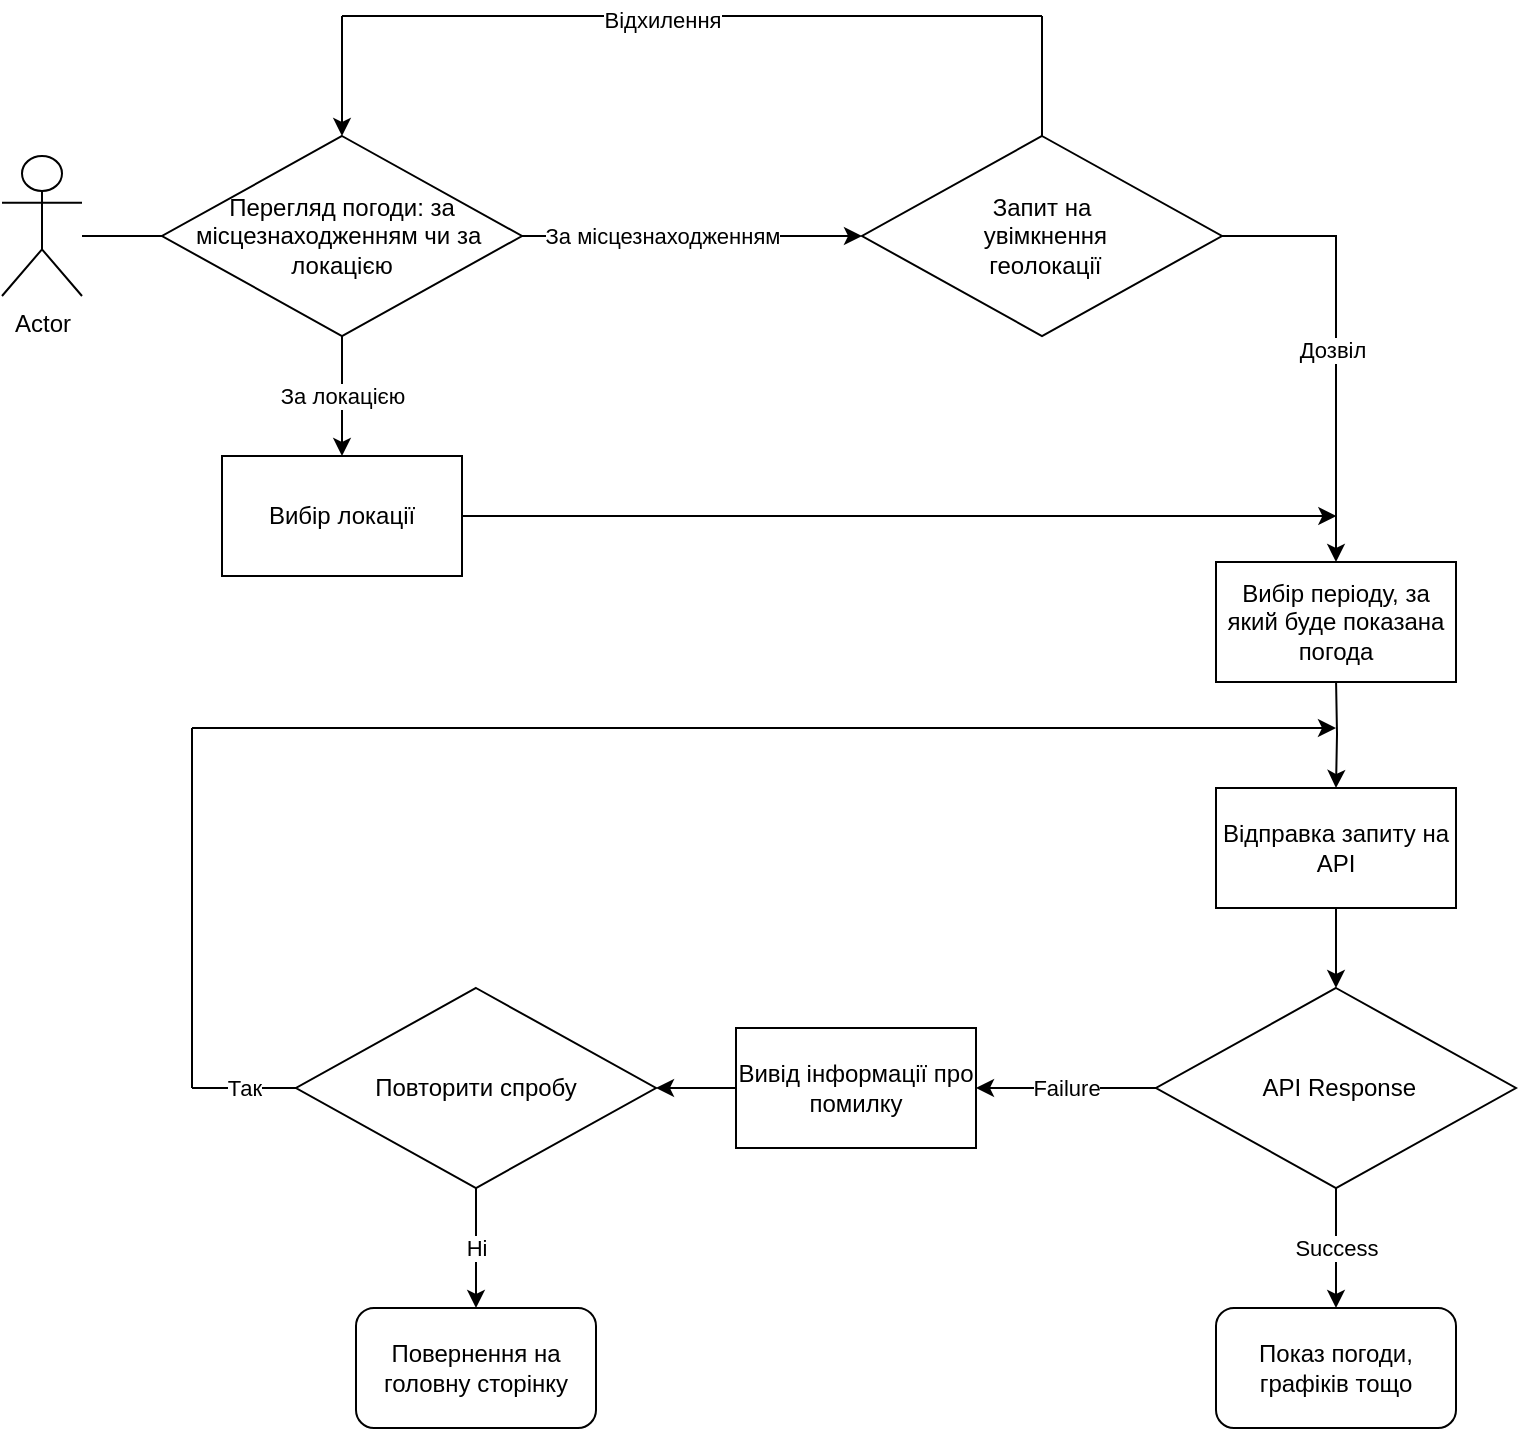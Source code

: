 <mxfile version="13.10.9" type="device"><diagram id="uxrf3dxwMpjmHQMadPdf" name="Page-1"><mxGraphModel dx="1038" dy="588" grid="0" gridSize="10" guides="1" tooltips="1" connect="1" arrows="1" fold="1" page="1" pageScale="1" pageWidth="850" pageHeight="1100" math="0" shadow="0"><root><mxCell id="0"/><mxCell id="1" parent="0"/><mxCell id="2YhMYEgIFFcIX0fNkTJC-1" value="Actor" style="shape=umlActor;verticalLabelPosition=bottom;verticalAlign=top;html=1;outlineConnect=0;" vertex="1" parent="1"><mxGeometry x="45" y="187" width="40" height="70" as="geometry"/></mxCell><mxCell id="iEEilrTTOVxIIW_m6fRs-2" style="edgeStyle=orthogonalEdgeStyle;rounded=0;orthogonalLoop=1;jettySize=auto;html=1;" edge="1" parent="1" source="2YhMYEgIFFcIX0fNkTJC-3"><mxGeometry relative="1" as="geometry"><mxPoint x="475" y="227" as="targetPoint"/></mxGeometry></mxCell><mxCell id="iEEilrTTOVxIIW_m6fRs-3" value="За місцезнаходженням" style="edgeLabel;html=1;align=center;verticalAlign=middle;resizable=0;points=[];" vertex="1" connectable="0" parent="iEEilrTTOVxIIW_m6fRs-2"><mxGeometry x="-0.181" relative="1" as="geometry"><mxPoint as="offset"/></mxGeometry></mxCell><mxCell id="iEEilrTTOVxIIW_m6fRs-16" value="За локацією" style="edgeStyle=orthogonalEdgeStyle;rounded=0;orthogonalLoop=1;jettySize=auto;html=1;entryX=0.5;entryY=0;entryDx=0;entryDy=0;" edge="1" parent="1" source="2YhMYEgIFFcIX0fNkTJC-3" target="iEEilrTTOVxIIW_m6fRs-15"><mxGeometry relative="1" as="geometry"/></mxCell><mxCell id="2YhMYEgIFFcIX0fNkTJC-3" value="&lt;font style=&quot;font-size: 12px&quot;&gt;Перегляд погоди: за місцезнаходженням чи за&amp;nbsp; локацією&lt;/font&gt;" style="rhombus;whiteSpace=wrap;html=1;" vertex="1" parent="1"><mxGeometry x="125" y="177" width="180" height="100" as="geometry"/></mxCell><mxCell id="iEEilrTTOVxIIW_m6fRs-4" value="" style="endArrow=none;html=1;entryX=0;entryY=0.5;entryDx=0;entryDy=0;" edge="1" parent="1" target="2YhMYEgIFFcIX0fNkTJC-3"><mxGeometry width="50" height="50" relative="1" as="geometry"><mxPoint x="85" y="227" as="sourcePoint"/><mxPoint x="485" y="227" as="targetPoint"/></mxGeometry></mxCell><mxCell id="iEEilrTTOVxIIW_m6fRs-40" style="edgeStyle=orthogonalEdgeStyle;rounded=0;orthogonalLoop=1;jettySize=auto;html=1;exitX=1;exitY=0.5;exitDx=0;exitDy=0;" edge="1" parent="1" source="iEEilrTTOVxIIW_m6fRs-5" target="iEEilrTTOVxIIW_m6fRs-14"><mxGeometry relative="1" as="geometry"/></mxCell><mxCell id="iEEilrTTOVxIIW_m6fRs-41" value="Дозвіл" style="edgeLabel;html=1;align=center;verticalAlign=middle;resizable=0;points=[];" vertex="1" connectable="0" parent="iEEilrTTOVxIIW_m6fRs-40"><mxGeometry x="0.034" y="-2" relative="1" as="geometry"><mxPoint as="offset"/></mxGeometry></mxCell><mxCell id="iEEilrTTOVxIIW_m6fRs-5" value="Запит на&lt;br&gt;&amp;nbsp;увімкнення&lt;br&gt;&amp;nbsp;геолокації" style="rhombus;whiteSpace=wrap;html=1;" vertex="1" parent="1"><mxGeometry x="475" y="177" width="180" height="100" as="geometry"/></mxCell><mxCell id="iEEilrTTOVxIIW_m6fRs-7" value="" style="endArrow=none;html=1;entryX=0.5;entryY=0;entryDx=0;entryDy=0;" edge="1" parent="1" target="iEEilrTTOVxIIW_m6fRs-5"><mxGeometry width="50" height="50" relative="1" as="geometry"><mxPoint x="565" y="117" as="sourcePoint"/><mxPoint x="415" y="237" as="targetPoint"/></mxGeometry></mxCell><mxCell id="iEEilrTTOVxIIW_m6fRs-8" value="" style="endArrow=none;html=1;" edge="1" parent="1"><mxGeometry width="50" height="50" relative="1" as="geometry"><mxPoint x="215" y="117" as="sourcePoint"/><mxPoint x="565" y="117" as="targetPoint"/></mxGeometry></mxCell><mxCell id="iEEilrTTOVxIIW_m6fRs-11" value="Відхилення" style="edgeLabel;html=1;align=center;verticalAlign=middle;resizable=0;points=[];" vertex="1" connectable="0" parent="iEEilrTTOVxIIW_m6fRs-8"><mxGeometry x="-0.205" y="-2" relative="1" as="geometry"><mxPoint x="21" as="offset"/></mxGeometry></mxCell><mxCell id="iEEilrTTOVxIIW_m6fRs-9" value="" style="endArrow=classic;html=1;" edge="1" parent="1" target="2YhMYEgIFFcIX0fNkTJC-3"><mxGeometry width="50" height="50" relative="1" as="geometry"><mxPoint x="215" y="117" as="sourcePoint"/><mxPoint x="415" y="237" as="targetPoint"/></mxGeometry></mxCell><mxCell id="iEEilrTTOVxIIW_m6fRs-19" style="edgeStyle=orthogonalEdgeStyle;rounded=0;orthogonalLoop=1;jettySize=auto;html=1;exitX=0.5;exitY=1;exitDx=0;exitDy=0;entryX=0.5;entryY=0;entryDx=0;entryDy=0;" edge="1" parent="1" target="iEEilrTTOVxIIW_m6fRs-18"><mxGeometry relative="1" as="geometry"><mxPoint x="712" y="448" as="sourcePoint"/></mxGeometry></mxCell><mxCell id="iEEilrTTOVxIIW_m6fRs-14" value="Вибір періоду, за який буде показана погода" style="rounded=0;whiteSpace=wrap;html=1;" vertex="1" parent="1"><mxGeometry x="652" y="390" width="120" height="60" as="geometry"/></mxCell><mxCell id="iEEilrTTOVxIIW_m6fRs-42" style="edgeStyle=orthogonalEdgeStyle;rounded=0;orthogonalLoop=1;jettySize=auto;html=1;" edge="1" parent="1" source="iEEilrTTOVxIIW_m6fRs-15"><mxGeometry relative="1" as="geometry"><mxPoint x="712.177" y="367" as="targetPoint"/></mxGeometry></mxCell><mxCell id="iEEilrTTOVxIIW_m6fRs-15" value="Вибір локації" style="rounded=0;whiteSpace=wrap;html=1;" vertex="1" parent="1"><mxGeometry x="155" y="337" width="120" height="60" as="geometry"/></mxCell><mxCell id="iEEilrTTOVxIIW_m6fRs-25" style="edgeStyle=orthogonalEdgeStyle;rounded=0;orthogonalLoop=1;jettySize=auto;html=1;entryX=0.5;entryY=0;entryDx=0;entryDy=0;" edge="1" parent="1" source="iEEilrTTOVxIIW_m6fRs-18" target="iEEilrTTOVxIIW_m6fRs-20"><mxGeometry relative="1" as="geometry"/></mxCell><mxCell id="iEEilrTTOVxIIW_m6fRs-18" value="Відправка запиту на API" style="rounded=0;whiteSpace=wrap;html=1;" vertex="1" parent="1"><mxGeometry x="652" y="503" width="120" height="60" as="geometry"/></mxCell><mxCell id="iEEilrTTOVxIIW_m6fRs-27" value="Success" style="edgeStyle=orthogonalEdgeStyle;rounded=0;orthogonalLoop=1;jettySize=auto;html=1;entryX=0.5;entryY=0;entryDx=0;entryDy=0;" edge="1" parent="1" source="iEEilrTTOVxIIW_m6fRs-20" target="iEEilrTTOVxIIW_m6fRs-26"><mxGeometry relative="1" as="geometry"/></mxCell><mxCell id="iEEilrTTOVxIIW_m6fRs-28" value="Failure" style="edgeStyle=orthogonalEdgeStyle;rounded=0;orthogonalLoop=1;jettySize=auto;html=1;" edge="1" parent="1" source="iEEilrTTOVxIIW_m6fRs-20" target="iEEilrTTOVxIIW_m6fRs-29"><mxGeometry relative="1" as="geometry"><mxPoint x="502" y="653" as="targetPoint"/><Array as="points"><mxPoint x="572" y="653"/><mxPoint x="572" y="653"/></Array></mxGeometry></mxCell><mxCell id="iEEilrTTOVxIIW_m6fRs-20" value="&amp;nbsp;API Response" style="rhombus;whiteSpace=wrap;html=1;" vertex="1" parent="1"><mxGeometry x="622" y="603" width="180" height="100" as="geometry"/></mxCell><mxCell id="iEEilrTTOVxIIW_m6fRs-26" value="Показ погоди, графіків тощо" style="rounded=1;whiteSpace=wrap;html=1;" vertex="1" parent="1"><mxGeometry x="652" y="763" width="120" height="60" as="geometry"/></mxCell><mxCell id="iEEilrTTOVxIIW_m6fRs-35" style="edgeStyle=orthogonalEdgeStyle;rounded=0;orthogonalLoop=1;jettySize=auto;html=1;exitX=0;exitY=0.5;exitDx=0;exitDy=0;entryX=1;entryY=0.5;entryDx=0;entryDy=0;" edge="1" parent="1" source="iEEilrTTOVxIIW_m6fRs-29" target="iEEilrTTOVxIIW_m6fRs-31"><mxGeometry relative="1" as="geometry"/></mxCell><mxCell id="iEEilrTTOVxIIW_m6fRs-29" value="Вивід інформації про помилку" style="rounded=0;whiteSpace=wrap;html=1;" vertex="1" parent="1"><mxGeometry x="412" y="623" width="120" height="60" as="geometry"/></mxCell><mxCell id="iEEilrTTOVxIIW_m6fRs-38" value="Ні" style="edgeStyle=orthogonalEdgeStyle;rounded=0;orthogonalLoop=1;jettySize=auto;html=1;" edge="1" parent="1" source="iEEilrTTOVxIIW_m6fRs-31" target="iEEilrTTOVxIIW_m6fRs-37"><mxGeometry relative="1" as="geometry"/></mxCell><mxCell id="iEEilrTTOVxIIW_m6fRs-31" value="Повторити спробу" style="rhombus;whiteSpace=wrap;html=1;" vertex="1" parent="1"><mxGeometry x="192" y="603" width="180" height="100" as="geometry"/></mxCell><mxCell id="iEEilrTTOVxIIW_m6fRs-34" value="" style="endArrow=classic;html=1;" edge="1" parent="1"><mxGeometry width="50" height="50" relative="1" as="geometry"><mxPoint x="140" y="473" as="sourcePoint"/><mxPoint x="712" y="473" as="targetPoint"/></mxGeometry></mxCell><mxCell id="iEEilrTTOVxIIW_m6fRs-37" value="Повернення на головну сторінку" style="rounded=1;whiteSpace=wrap;html=1;" vertex="1" parent="1"><mxGeometry x="222" y="763" width="120" height="60" as="geometry"/></mxCell><mxCell id="iEEilrTTOVxIIW_m6fRs-44" value="Так" style="endArrow=none;html=1;exitX=0;exitY=0.5;exitDx=0;exitDy=0;" edge="1" parent="1" source="iEEilrTTOVxIIW_m6fRs-31"><mxGeometry width="50" height="50" relative="1" as="geometry"><mxPoint x="353" y="653" as="sourcePoint"/><mxPoint x="140" y="653" as="targetPoint"/></mxGeometry></mxCell><mxCell id="iEEilrTTOVxIIW_m6fRs-45" value="" style="endArrow=none;html=1;" edge="1" parent="1"><mxGeometry width="50" height="50" relative="1" as="geometry"><mxPoint x="140" y="653" as="sourcePoint"/><mxPoint x="140" y="473" as="targetPoint"/></mxGeometry></mxCell></root></mxGraphModel></diagram></mxfile>